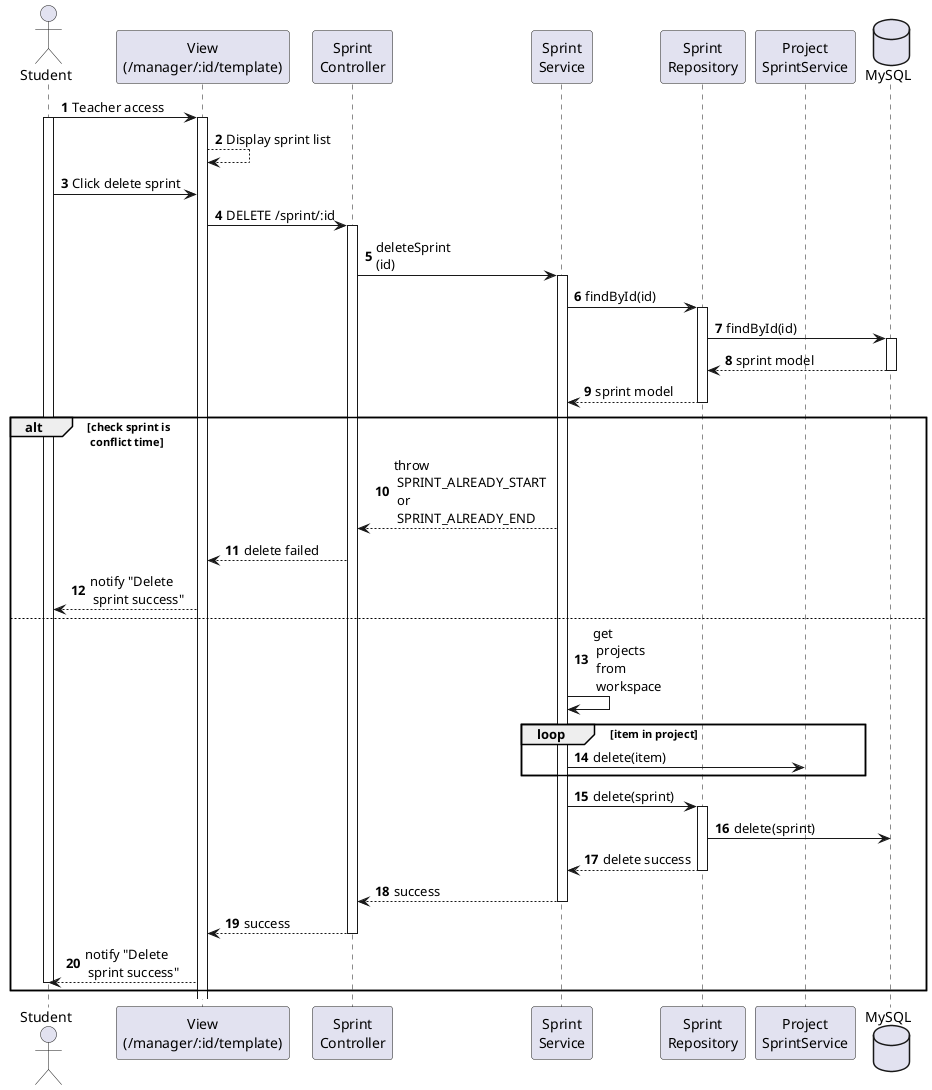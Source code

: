 @startuml
autonumber
actor "Student" as SV

participant "View\n(/manager/:id/template)" as View
participant "Sprint\nController" as Controller
participant "Sprint\nService" as SprintService
participant "Sprint\nRepository" as SprintRepository
participant "Project\nSprintService" as ProjectSprintService

database "MySQL" as MySQL

SV -> View : Teacher access
activate SV
activate View
View --> View : Display sprint list
SV -> View : Click delete sprint

View -> Controller : DELETE /sprint/:id
activate Controller

Controller -> SprintService : deleteSprint\n(id)
activate SprintService
SprintService -> SprintRepository : findById(id)
activate SprintRepository
SprintRepository -> MySQL: findById(id)
activate MySQL
MySQL --> SprintRepository:  sprint model
deactivate MySQL
SprintRepository --> SprintService: sprint model
deactivate SprintRepository

alt check sprint is \n conflict time
  SprintService --> Controller: throw \n SPRINT_ALREADY_START \n or \n SPRINT_ALREADY_END
  Controller --> View: delete failed
  View --> SV: notify "Delete \n sprint success"
else
  SprintService -> SprintService: get \n projects \n from \n workspace
  loop  item in project
    SprintService -> ProjectSprintService: delete(item)
  end

  SprintService -> SprintRepository : delete(sprint)
  activate SprintRepository
  SprintRepository -> MySQL: delete(sprint)
  SprintRepository --> SprintService: delete success
  deactivate SprintRepository
  SprintService --> Controller :  success
  deactivate SprintService

  Controller --> View :  success
  deactivate Controller
  View --> SV : notify "Delete \n sprint success"
  deactivate SV
end
@enduml
